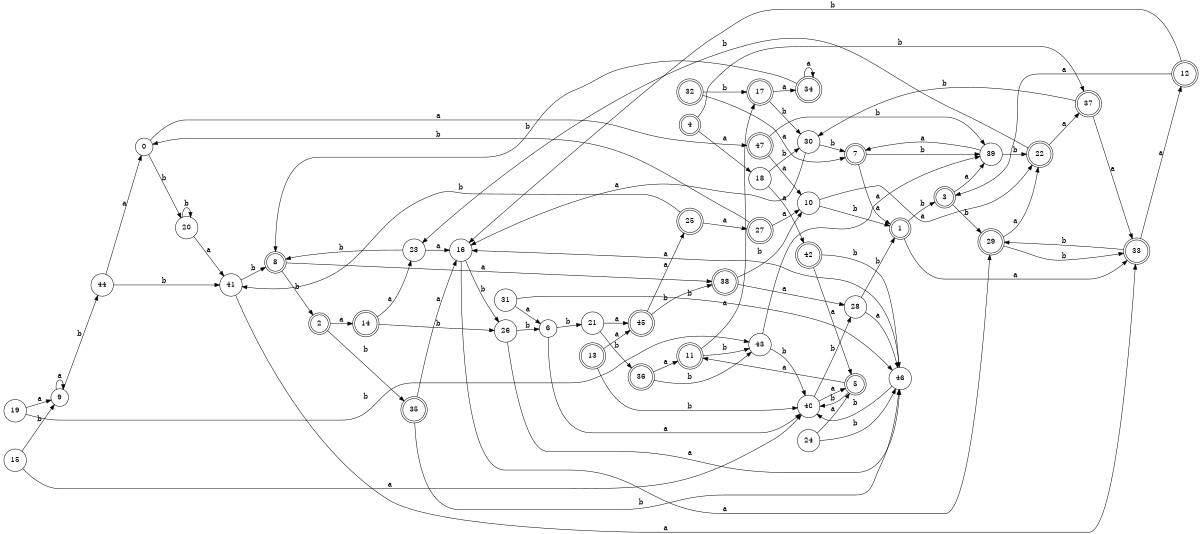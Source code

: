 digraph n39_5 {
__start0 [label="" shape="none"];

rankdir=LR;
size="8,5";

s0 [style="filled", color="black", fillcolor="white" shape="circle", label="0"];
s1 [style="rounded,filled", color="black", fillcolor="white" shape="doublecircle", label="1"];
s2 [style="rounded,filled", color="black", fillcolor="white" shape="doublecircle", label="2"];
s3 [style="rounded,filled", color="black", fillcolor="white" shape="doublecircle", label="3"];
s4 [style="rounded,filled", color="black", fillcolor="white" shape="doublecircle", label="4"];
s5 [style="rounded,filled", color="black", fillcolor="white" shape="doublecircle", label="5"];
s6 [style="filled", color="black", fillcolor="white" shape="circle", label="6"];
s7 [style="rounded,filled", color="black", fillcolor="white" shape="doublecircle", label="7"];
s8 [style="rounded,filled", color="black", fillcolor="white" shape="doublecircle", label="8"];
s9 [style="filled", color="black", fillcolor="white" shape="circle", label="9"];
s10 [style="filled", color="black", fillcolor="white" shape="circle", label="10"];
s11 [style="rounded,filled", color="black", fillcolor="white" shape="doublecircle", label="11"];
s12 [style="rounded,filled", color="black", fillcolor="white" shape="doublecircle", label="12"];
s13 [style="rounded,filled", color="black", fillcolor="white" shape="doublecircle", label="13"];
s14 [style="rounded,filled", color="black", fillcolor="white" shape="doublecircle", label="14"];
s15 [style="filled", color="black", fillcolor="white" shape="circle", label="15"];
s16 [style="filled", color="black", fillcolor="white" shape="circle", label="16"];
s17 [style="rounded,filled", color="black", fillcolor="white" shape="doublecircle", label="17"];
s18 [style="filled", color="black", fillcolor="white" shape="circle", label="18"];
s19 [style="filled", color="black", fillcolor="white" shape="circle", label="19"];
s20 [style="filled", color="black", fillcolor="white" shape="circle", label="20"];
s21 [style="filled", color="black", fillcolor="white" shape="circle", label="21"];
s22 [style="rounded,filled", color="black", fillcolor="white" shape="doublecircle", label="22"];
s23 [style="filled", color="black", fillcolor="white" shape="circle", label="23"];
s24 [style="filled", color="black", fillcolor="white" shape="circle", label="24"];
s25 [style="rounded,filled", color="black", fillcolor="white" shape="doublecircle", label="25"];
s26 [style="filled", color="black", fillcolor="white" shape="circle", label="26"];
s27 [style="rounded,filled", color="black", fillcolor="white" shape="doublecircle", label="27"];
s28 [style="filled", color="black", fillcolor="white" shape="circle", label="28"];
s29 [style="rounded,filled", color="black", fillcolor="white" shape="doublecircle", label="29"];
s30 [style="filled", color="black", fillcolor="white" shape="circle", label="30"];
s31 [style="filled", color="black", fillcolor="white" shape="circle", label="31"];
s32 [style="rounded,filled", color="black", fillcolor="white" shape="doublecircle", label="32"];
s33 [style="rounded,filled", color="black", fillcolor="white" shape="doublecircle", label="33"];
s34 [style="rounded,filled", color="black", fillcolor="white" shape="doublecircle", label="34"];
s35 [style="rounded,filled", color="black", fillcolor="white" shape="doublecircle", label="35"];
s36 [style="rounded,filled", color="black", fillcolor="white" shape="doublecircle", label="36"];
s37 [style="rounded,filled", color="black", fillcolor="white" shape="doublecircle", label="37"];
s38 [style="rounded,filled", color="black", fillcolor="white" shape="doublecircle", label="38"];
s39 [style="filled", color="black", fillcolor="white" shape="circle", label="39"];
s40 [style="filled", color="black", fillcolor="white" shape="circle", label="40"];
s41 [style="filled", color="black", fillcolor="white" shape="circle", label="41"];
s42 [style="rounded,filled", color="black", fillcolor="white" shape="doublecircle", label="42"];
s43 [style="filled", color="black", fillcolor="white" shape="circle", label="43"];
s44 [style="filled", color="black", fillcolor="white" shape="circle", label="44"];
s45 [style="rounded,filled", color="black", fillcolor="white" shape="doublecircle", label="45"];
s46 [style="filled", color="black", fillcolor="white" shape="circle", label="46"];
s47 [style="rounded,filled", color="black", fillcolor="white" shape="doublecircle", label="47"];
s0 -> s47 [label="a"];
s0 -> s20 [label="b"];
s1 -> s33 [label="a"];
s1 -> s3 [label="b"];
s2 -> s14 [label="a"];
s2 -> s35 [label="b"];
s3 -> s39 [label="a"];
s3 -> s29 [label="b"];
s4 -> s18 [label="a"];
s4 -> s37 [label="b"];
s5 -> s11 [label="a"];
s5 -> s40 [label="b"];
s6 -> s40 [label="a"];
s6 -> s21 [label="b"];
s7 -> s1 [label="a"];
s7 -> s39 [label="b"];
s8 -> s38 [label="a"];
s8 -> s2 [label="b"];
s9 -> s9 [label="a"];
s9 -> s44 [label="b"];
s10 -> s22 [label="a"];
s10 -> s1 [label="b"];
s11 -> s17 [label="a"];
s11 -> s43 [label="b"];
s12 -> s3 [label="a"];
s12 -> s16 [label="b"];
s13 -> s45 [label="a"];
s13 -> s40 [label="b"];
s14 -> s23 [label="a"];
s14 -> s26 [label="b"];
s15 -> s40 [label="a"];
s15 -> s9 [label="b"];
s16 -> s29 [label="a"];
s16 -> s26 [label="b"];
s17 -> s34 [label="a"];
s17 -> s30 [label="b"];
s18 -> s42 [label="a"];
s18 -> s30 [label="b"];
s19 -> s9 [label="a"];
s19 -> s43 [label="b"];
s20 -> s41 [label="a"];
s20 -> s20 [label="b"];
s21 -> s45 [label="a"];
s21 -> s36 [label="b"];
s22 -> s37 [label="a"];
s22 -> s23 [label="b"];
s23 -> s16 [label="a"];
s23 -> s8 [label="b"];
s24 -> s5 [label="a"];
s24 -> s46 [label="b"];
s25 -> s27 [label="a"];
s25 -> s41 [label="b"];
s26 -> s46 [label="a"];
s26 -> s6 [label="b"];
s27 -> s10 [label="a"];
s27 -> s0 [label="b"];
s28 -> s46 [label="a"];
s28 -> s1 [label="b"];
s29 -> s22 [label="a"];
s29 -> s33 [label="b"];
s30 -> s16 [label="a"];
s30 -> s7 [label="b"];
s31 -> s6 [label="a"];
s31 -> s46 [label="b"];
s32 -> s7 [label="a"];
s32 -> s17 [label="b"];
s33 -> s12 [label="a"];
s33 -> s29 [label="b"];
s34 -> s34 [label="a"];
s34 -> s8 [label="b"];
s35 -> s16 [label="a"];
s35 -> s46 [label="b"];
s36 -> s11 [label="a"];
s36 -> s43 [label="b"];
s37 -> s33 [label="a"];
s37 -> s30 [label="b"];
s38 -> s28 [label="a"];
s38 -> s10 [label="b"];
s39 -> s7 [label="a"];
s39 -> s22 [label="b"];
s40 -> s5 [label="a"];
s40 -> s28 [label="b"];
s41 -> s33 [label="a"];
s41 -> s8 [label="b"];
s42 -> s5 [label="a"];
s42 -> s46 [label="b"];
s43 -> s39 [label="a"];
s43 -> s40 [label="b"];
s44 -> s0 [label="a"];
s44 -> s41 [label="b"];
s45 -> s25 [label="a"];
s45 -> s38 [label="b"];
s46 -> s16 [label="a"];
s46 -> s40 [label="b"];
s47 -> s10 [label="a"];
s47 -> s39 [label="b"];

}
